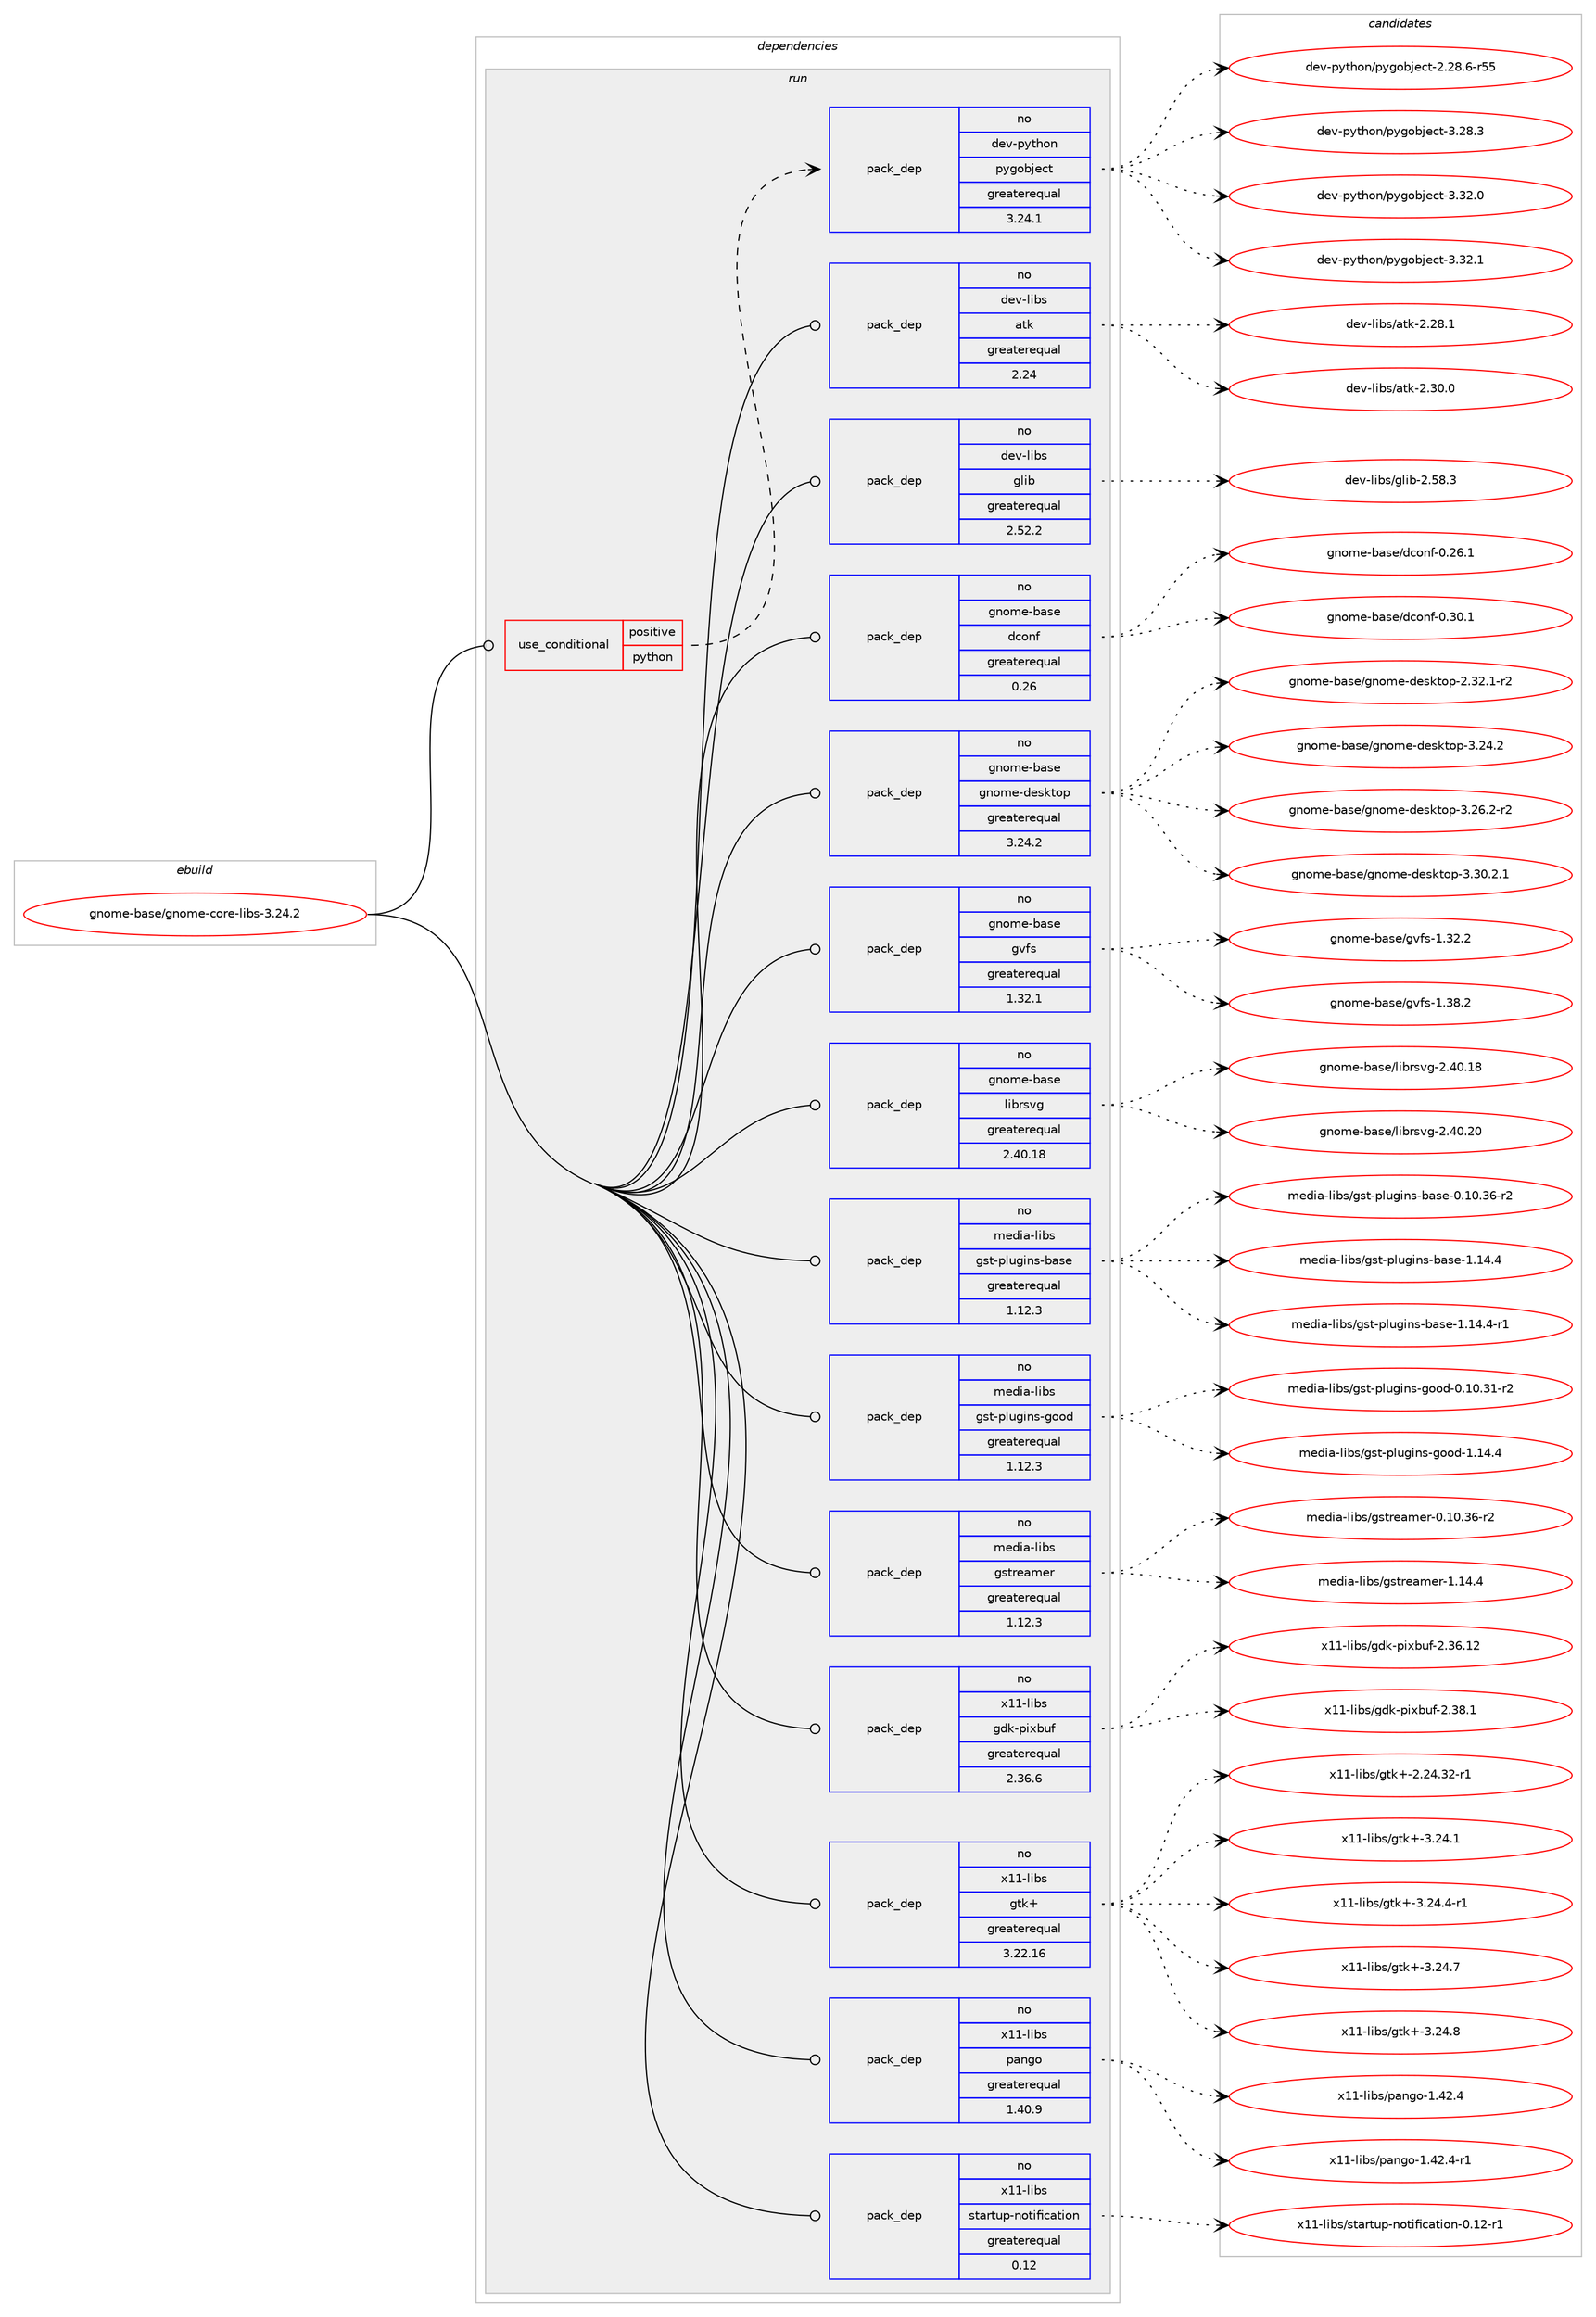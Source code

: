 digraph prolog {

# *************
# Graph options
# *************

newrank=true;
concentrate=true;
compound=true;
graph [rankdir=LR,fontname=Helvetica,fontsize=10,ranksep=1.5];#, ranksep=2.5, nodesep=0.2];
edge  [arrowhead=vee];
node  [fontname=Helvetica,fontsize=10];

# **********
# The ebuild
# **********

subgraph cluster_leftcol {
color=gray;
rank=same;
label=<<i>ebuild</i>>;
id [label="gnome-base/gnome-core-libs-3.24.2", color=red, width=4, href="../gnome-base/gnome-core-libs-3.24.2.svg"];
}

# ****************
# The dependencies
# ****************

subgraph cluster_midcol {
color=gray;
label=<<i>dependencies</i>>;
subgraph cluster_compile {
fillcolor="#eeeeee";
style=filled;
label=<<i>compile</i>>;
}
subgraph cluster_compileandrun {
fillcolor="#eeeeee";
style=filled;
label=<<i>compile and run</i>>;
}
subgraph cluster_run {
fillcolor="#eeeeee";
style=filled;
label=<<i>run</i>>;
subgraph cond44 {
dependency712 [label=<<TABLE BORDER="0" CELLBORDER="1" CELLSPACING="0" CELLPADDING="4"><TR><TD ROWSPAN="3" CELLPADDING="10">use_conditional</TD></TR><TR><TD>positive</TD></TR><TR><TD>python</TD></TR></TABLE>>, shape=none, color=red];
subgraph pack662 {
dependency713 [label=<<TABLE BORDER="0" CELLBORDER="1" CELLSPACING="0" CELLPADDING="4" WIDTH="220"><TR><TD ROWSPAN="6" CELLPADDING="30">pack_dep</TD></TR><TR><TD WIDTH="110">no</TD></TR><TR><TD>dev-python</TD></TR><TR><TD>pygobject</TD></TR><TR><TD>greaterequal</TD></TR><TR><TD>3.24.1</TD></TR></TABLE>>, shape=none, color=blue];
}
dependency712:e -> dependency713:w [weight=20,style="dashed",arrowhead="vee"];
}
id:e -> dependency712:w [weight=20,style="solid",arrowhead="odot"];
subgraph pack663 {
dependency714 [label=<<TABLE BORDER="0" CELLBORDER="1" CELLSPACING="0" CELLPADDING="4" WIDTH="220"><TR><TD ROWSPAN="6" CELLPADDING="30">pack_dep</TD></TR><TR><TD WIDTH="110">no</TD></TR><TR><TD>dev-libs</TD></TR><TR><TD>atk</TD></TR><TR><TD>greaterequal</TD></TR><TR><TD>2.24</TD></TR></TABLE>>, shape=none, color=blue];
}
id:e -> dependency714:w [weight=20,style="solid",arrowhead="odot"];
subgraph pack664 {
dependency715 [label=<<TABLE BORDER="0" CELLBORDER="1" CELLSPACING="0" CELLPADDING="4" WIDTH="220"><TR><TD ROWSPAN="6" CELLPADDING="30">pack_dep</TD></TR><TR><TD WIDTH="110">no</TD></TR><TR><TD>dev-libs</TD></TR><TR><TD>glib</TD></TR><TR><TD>greaterequal</TD></TR><TR><TD>2.52.2</TD></TR></TABLE>>, shape=none, color=blue];
}
id:e -> dependency715:w [weight=20,style="solid",arrowhead="odot"];
subgraph pack665 {
dependency716 [label=<<TABLE BORDER="0" CELLBORDER="1" CELLSPACING="0" CELLPADDING="4" WIDTH="220"><TR><TD ROWSPAN="6" CELLPADDING="30">pack_dep</TD></TR><TR><TD WIDTH="110">no</TD></TR><TR><TD>gnome-base</TD></TR><TR><TD>dconf</TD></TR><TR><TD>greaterequal</TD></TR><TR><TD>0.26</TD></TR></TABLE>>, shape=none, color=blue];
}
id:e -> dependency716:w [weight=20,style="solid",arrowhead="odot"];
subgraph pack666 {
dependency717 [label=<<TABLE BORDER="0" CELLBORDER="1" CELLSPACING="0" CELLPADDING="4" WIDTH="220"><TR><TD ROWSPAN="6" CELLPADDING="30">pack_dep</TD></TR><TR><TD WIDTH="110">no</TD></TR><TR><TD>gnome-base</TD></TR><TR><TD>gnome-desktop</TD></TR><TR><TD>greaterequal</TD></TR><TR><TD>3.24.2</TD></TR></TABLE>>, shape=none, color=blue];
}
id:e -> dependency717:w [weight=20,style="solid",arrowhead="odot"];
subgraph pack667 {
dependency718 [label=<<TABLE BORDER="0" CELLBORDER="1" CELLSPACING="0" CELLPADDING="4" WIDTH="220"><TR><TD ROWSPAN="6" CELLPADDING="30">pack_dep</TD></TR><TR><TD WIDTH="110">no</TD></TR><TR><TD>gnome-base</TD></TR><TR><TD>gvfs</TD></TR><TR><TD>greaterequal</TD></TR><TR><TD>1.32.1</TD></TR></TABLE>>, shape=none, color=blue];
}
id:e -> dependency718:w [weight=20,style="solid",arrowhead="odot"];
subgraph pack668 {
dependency719 [label=<<TABLE BORDER="0" CELLBORDER="1" CELLSPACING="0" CELLPADDING="4" WIDTH="220"><TR><TD ROWSPAN="6" CELLPADDING="30">pack_dep</TD></TR><TR><TD WIDTH="110">no</TD></TR><TR><TD>gnome-base</TD></TR><TR><TD>librsvg</TD></TR><TR><TD>greaterequal</TD></TR><TR><TD>2.40.18</TD></TR></TABLE>>, shape=none, color=blue];
}
id:e -> dependency719:w [weight=20,style="solid",arrowhead="odot"];
subgraph pack669 {
dependency720 [label=<<TABLE BORDER="0" CELLBORDER="1" CELLSPACING="0" CELLPADDING="4" WIDTH="220"><TR><TD ROWSPAN="6" CELLPADDING="30">pack_dep</TD></TR><TR><TD WIDTH="110">no</TD></TR><TR><TD>media-libs</TD></TR><TR><TD>gst-plugins-base</TD></TR><TR><TD>greaterequal</TD></TR><TR><TD>1.12.3</TD></TR></TABLE>>, shape=none, color=blue];
}
id:e -> dependency720:w [weight=20,style="solid",arrowhead="odot"];
subgraph pack670 {
dependency721 [label=<<TABLE BORDER="0" CELLBORDER="1" CELLSPACING="0" CELLPADDING="4" WIDTH="220"><TR><TD ROWSPAN="6" CELLPADDING="30">pack_dep</TD></TR><TR><TD WIDTH="110">no</TD></TR><TR><TD>media-libs</TD></TR><TR><TD>gst-plugins-good</TD></TR><TR><TD>greaterequal</TD></TR><TR><TD>1.12.3</TD></TR></TABLE>>, shape=none, color=blue];
}
id:e -> dependency721:w [weight=20,style="solid",arrowhead="odot"];
subgraph pack671 {
dependency722 [label=<<TABLE BORDER="0" CELLBORDER="1" CELLSPACING="0" CELLPADDING="4" WIDTH="220"><TR><TD ROWSPAN="6" CELLPADDING="30">pack_dep</TD></TR><TR><TD WIDTH="110">no</TD></TR><TR><TD>media-libs</TD></TR><TR><TD>gstreamer</TD></TR><TR><TD>greaterequal</TD></TR><TR><TD>1.12.3</TD></TR></TABLE>>, shape=none, color=blue];
}
id:e -> dependency722:w [weight=20,style="solid",arrowhead="odot"];
subgraph pack672 {
dependency723 [label=<<TABLE BORDER="0" CELLBORDER="1" CELLSPACING="0" CELLPADDING="4" WIDTH="220"><TR><TD ROWSPAN="6" CELLPADDING="30">pack_dep</TD></TR><TR><TD WIDTH="110">no</TD></TR><TR><TD>x11-libs</TD></TR><TR><TD>gdk-pixbuf</TD></TR><TR><TD>greaterequal</TD></TR><TR><TD>2.36.6</TD></TR></TABLE>>, shape=none, color=blue];
}
id:e -> dependency723:w [weight=20,style="solid",arrowhead="odot"];
subgraph pack673 {
dependency724 [label=<<TABLE BORDER="0" CELLBORDER="1" CELLSPACING="0" CELLPADDING="4" WIDTH="220"><TR><TD ROWSPAN="6" CELLPADDING="30">pack_dep</TD></TR><TR><TD WIDTH="110">no</TD></TR><TR><TD>x11-libs</TD></TR><TR><TD>gtk+</TD></TR><TR><TD>greaterequal</TD></TR><TR><TD>3.22.16</TD></TR></TABLE>>, shape=none, color=blue];
}
id:e -> dependency724:w [weight=20,style="solid",arrowhead="odot"];
subgraph pack674 {
dependency725 [label=<<TABLE BORDER="0" CELLBORDER="1" CELLSPACING="0" CELLPADDING="4" WIDTH="220"><TR><TD ROWSPAN="6" CELLPADDING="30">pack_dep</TD></TR><TR><TD WIDTH="110">no</TD></TR><TR><TD>x11-libs</TD></TR><TR><TD>pango</TD></TR><TR><TD>greaterequal</TD></TR><TR><TD>1.40.9</TD></TR></TABLE>>, shape=none, color=blue];
}
id:e -> dependency725:w [weight=20,style="solid",arrowhead="odot"];
subgraph pack675 {
dependency726 [label=<<TABLE BORDER="0" CELLBORDER="1" CELLSPACING="0" CELLPADDING="4" WIDTH="220"><TR><TD ROWSPAN="6" CELLPADDING="30">pack_dep</TD></TR><TR><TD WIDTH="110">no</TD></TR><TR><TD>x11-libs</TD></TR><TR><TD>startup-notification</TD></TR><TR><TD>greaterequal</TD></TR><TR><TD>0.12</TD></TR></TABLE>>, shape=none, color=blue];
}
id:e -> dependency726:w [weight=20,style="solid",arrowhead="odot"];
}
}

# **************
# The candidates
# **************

subgraph cluster_choices {
rank=same;
color=gray;
label=<<i>candidates</i>>;

subgraph choice662 {
color=black;
nodesep=1;
choice1001011184511212111610411111047112121103111981061019911645504650564654451145353 [label="dev-python/pygobject-2.28.6-r55", color=red, width=4,href="../dev-python/pygobject-2.28.6-r55.svg"];
choice1001011184511212111610411111047112121103111981061019911645514650564651 [label="dev-python/pygobject-3.28.3", color=red, width=4,href="../dev-python/pygobject-3.28.3.svg"];
choice1001011184511212111610411111047112121103111981061019911645514651504648 [label="dev-python/pygobject-3.32.0", color=red, width=4,href="../dev-python/pygobject-3.32.0.svg"];
choice1001011184511212111610411111047112121103111981061019911645514651504649 [label="dev-python/pygobject-3.32.1", color=red, width=4,href="../dev-python/pygobject-3.32.1.svg"];
dependency713:e -> choice1001011184511212111610411111047112121103111981061019911645504650564654451145353:w [style=dotted,weight="100"];
dependency713:e -> choice1001011184511212111610411111047112121103111981061019911645514650564651:w [style=dotted,weight="100"];
dependency713:e -> choice1001011184511212111610411111047112121103111981061019911645514651504648:w [style=dotted,weight="100"];
dependency713:e -> choice1001011184511212111610411111047112121103111981061019911645514651504649:w [style=dotted,weight="100"];
}
subgraph choice663 {
color=black;
nodesep=1;
choice1001011184510810598115479711610745504650564649 [label="dev-libs/atk-2.28.1", color=red, width=4,href="../dev-libs/atk-2.28.1.svg"];
choice1001011184510810598115479711610745504651484648 [label="dev-libs/atk-2.30.0", color=red, width=4,href="../dev-libs/atk-2.30.0.svg"];
dependency714:e -> choice1001011184510810598115479711610745504650564649:w [style=dotted,weight="100"];
dependency714:e -> choice1001011184510810598115479711610745504651484648:w [style=dotted,weight="100"];
}
subgraph choice664 {
color=black;
nodesep=1;
choice1001011184510810598115471031081059845504653564651 [label="dev-libs/glib-2.58.3", color=red, width=4,href="../dev-libs/glib-2.58.3.svg"];
dependency715:e -> choice1001011184510810598115471031081059845504653564651:w [style=dotted,weight="100"];
}
subgraph choice665 {
color=black;
nodesep=1;
choice103110111109101459897115101471009911111010245484650544649 [label="gnome-base/dconf-0.26.1", color=red, width=4,href="../gnome-base/dconf-0.26.1.svg"];
choice103110111109101459897115101471009911111010245484651484649 [label="gnome-base/dconf-0.30.1", color=red, width=4,href="../gnome-base/dconf-0.30.1.svg"];
dependency716:e -> choice103110111109101459897115101471009911111010245484650544649:w [style=dotted,weight="100"];
dependency716:e -> choice103110111109101459897115101471009911111010245484651484649:w [style=dotted,weight="100"];
}
subgraph choice666 {
color=black;
nodesep=1;
choice1031101111091014598971151014710311011110910145100101115107116111112455046515046494511450 [label="gnome-base/gnome-desktop-2.32.1-r2", color=red, width=4,href="../gnome-base/gnome-desktop-2.32.1-r2.svg"];
choice103110111109101459897115101471031101111091014510010111510711611111245514650524650 [label="gnome-base/gnome-desktop-3.24.2", color=red, width=4,href="../gnome-base/gnome-desktop-3.24.2.svg"];
choice1031101111091014598971151014710311011110910145100101115107116111112455146505446504511450 [label="gnome-base/gnome-desktop-3.26.2-r2", color=red, width=4,href="../gnome-base/gnome-desktop-3.26.2-r2.svg"];
choice1031101111091014598971151014710311011110910145100101115107116111112455146514846504649 [label="gnome-base/gnome-desktop-3.30.2.1", color=red, width=4,href="../gnome-base/gnome-desktop-3.30.2.1.svg"];
dependency717:e -> choice1031101111091014598971151014710311011110910145100101115107116111112455046515046494511450:w [style=dotted,weight="100"];
dependency717:e -> choice103110111109101459897115101471031101111091014510010111510711611111245514650524650:w [style=dotted,weight="100"];
dependency717:e -> choice1031101111091014598971151014710311011110910145100101115107116111112455146505446504511450:w [style=dotted,weight="100"];
dependency717:e -> choice1031101111091014598971151014710311011110910145100101115107116111112455146514846504649:w [style=dotted,weight="100"];
}
subgraph choice667 {
color=black;
nodesep=1;
choice1031101111091014598971151014710311810211545494651504650 [label="gnome-base/gvfs-1.32.2", color=red, width=4,href="../gnome-base/gvfs-1.32.2.svg"];
choice1031101111091014598971151014710311810211545494651564650 [label="gnome-base/gvfs-1.38.2", color=red, width=4,href="../gnome-base/gvfs-1.38.2.svg"];
dependency718:e -> choice1031101111091014598971151014710311810211545494651504650:w [style=dotted,weight="100"];
dependency718:e -> choice1031101111091014598971151014710311810211545494651564650:w [style=dotted,weight="100"];
}
subgraph choice668 {
color=black;
nodesep=1;
choice10311011110910145989711510147108105981141151181034550465248464956 [label="gnome-base/librsvg-2.40.18", color=red, width=4,href="../gnome-base/librsvg-2.40.18.svg"];
choice10311011110910145989711510147108105981141151181034550465248465048 [label="gnome-base/librsvg-2.40.20", color=red, width=4,href="../gnome-base/librsvg-2.40.20.svg"];
dependency719:e -> choice10311011110910145989711510147108105981141151181034550465248464956:w [style=dotted,weight="100"];
dependency719:e -> choice10311011110910145989711510147108105981141151181034550465248465048:w [style=dotted,weight="100"];
}
subgraph choice669 {
color=black;
nodesep=1;
choice109101100105974510810598115471031151164511210811710310511011545989711510145484649484651544511450 [label="media-libs/gst-plugins-base-0.10.36-r2", color=red, width=4,href="../media-libs/gst-plugins-base-0.10.36-r2.svg"];
choice109101100105974510810598115471031151164511210811710310511011545989711510145494649524652 [label="media-libs/gst-plugins-base-1.14.4", color=red, width=4,href="../media-libs/gst-plugins-base-1.14.4.svg"];
choice1091011001059745108105981154710311511645112108117103105110115459897115101454946495246524511449 [label="media-libs/gst-plugins-base-1.14.4-r1", color=red, width=4,href="../media-libs/gst-plugins-base-1.14.4-r1.svg"];
dependency720:e -> choice109101100105974510810598115471031151164511210811710310511011545989711510145484649484651544511450:w [style=dotted,weight="100"];
dependency720:e -> choice109101100105974510810598115471031151164511210811710310511011545989711510145494649524652:w [style=dotted,weight="100"];
dependency720:e -> choice1091011001059745108105981154710311511645112108117103105110115459897115101454946495246524511449:w [style=dotted,weight="100"];
}
subgraph choice670 {
color=black;
nodesep=1;
choice10910110010597451081059811547103115116451121081171031051101154510311111110045484649484651494511450 [label="media-libs/gst-plugins-good-0.10.31-r2", color=red, width=4,href="../media-libs/gst-plugins-good-0.10.31-r2.svg"];
choice10910110010597451081059811547103115116451121081171031051101154510311111110045494649524652 [label="media-libs/gst-plugins-good-1.14.4", color=red, width=4,href="../media-libs/gst-plugins-good-1.14.4.svg"];
dependency721:e -> choice10910110010597451081059811547103115116451121081171031051101154510311111110045484649484651494511450:w [style=dotted,weight="100"];
dependency721:e -> choice10910110010597451081059811547103115116451121081171031051101154510311111110045494649524652:w [style=dotted,weight="100"];
}
subgraph choice671 {
color=black;
nodesep=1;
choice109101100105974510810598115471031151161141019710910111445484649484651544511450 [label="media-libs/gstreamer-0.10.36-r2", color=red, width=4,href="../media-libs/gstreamer-0.10.36-r2.svg"];
choice109101100105974510810598115471031151161141019710910111445494649524652 [label="media-libs/gstreamer-1.14.4", color=red, width=4,href="../media-libs/gstreamer-1.14.4.svg"];
dependency722:e -> choice109101100105974510810598115471031151161141019710910111445484649484651544511450:w [style=dotted,weight="100"];
dependency722:e -> choice109101100105974510810598115471031151161141019710910111445494649524652:w [style=dotted,weight="100"];
}
subgraph choice672 {
color=black;
nodesep=1;
choice120494945108105981154710310010745112105120981171024550465154464950 [label="x11-libs/gdk-pixbuf-2.36.12", color=red, width=4,href="../x11-libs/gdk-pixbuf-2.36.12.svg"];
choice1204949451081059811547103100107451121051209811710245504651564649 [label="x11-libs/gdk-pixbuf-2.38.1", color=red, width=4,href="../x11-libs/gdk-pixbuf-2.38.1.svg"];
dependency723:e -> choice120494945108105981154710310010745112105120981171024550465154464950:w [style=dotted,weight="100"];
dependency723:e -> choice1204949451081059811547103100107451121051209811710245504651564649:w [style=dotted,weight="100"];
}
subgraph choice673 {
color=black;
nodesep=1;
choice12049494510810598115471031161074345504650524651504511449 [label="x11-libs/gtk+-2.24.32-r1", color=red, width=4,href="../x11-libs/gtk+-2.24.32-r1.svg"];
choice12049494510810598115471031161074345514650524649 [label="x11-libs/gtk+-3.24.1", color=red, width=4,href="../x11-libs/gtk+-3.24.1.svg"];
choice120494945108105981154710311610743455146505246524511449 [label="x11-libs/gtk+-3.24.4-r1", color=red, width=4,href="../x11-libs/gtk+-3.24.4-r1.svg"];
choice12049494510810598115471031161074345514650524655 [label="x11-libs/gtk+-3.24.7", color=red, width=4,href="../x11-libs/gtk+-3.24.7.svg"];
choice12049494510810598115471031161074345514650524656 [label="x11-libs/gtk+-3.24.8", color=red, width=4,href="../x11-libs/gtk+-3.24.8.svg"];
dependency724:e -> choice12049494510810598115471031161074345504650524651504511449:w [style=dotted,weight="100"];
dependency724:e -> choice12049494510810598115471031161074345514650524649:w [style=dotted,weight="100"];
dependency724:e -> choice120494945108105981154710311610743455146505246524511449:w [style=dotted,weight="100"];
dependency724:e -> choice12049494510810598115471031161074345514650524655:w [style=dotted,weight="100"];
dependency724:e -> choice12049494510810598115471031161074345514650524656:w [style=dotted,weight="100"];
}
subgraph choice674 {
color=black;
nodesep=1;
choice12049494510810598115471129711010311145494652504652 [label="x11-libs/pango-1.42.4", color=red, width=4,href="../x11-libs/pango-1.42.4.svg"];
choice120494945108105981154711297110103111454946525046524511449 [label="x11-libs/pango-1.42.4-r1", color=red, width=4,href="../x11-libs/pango-1.42.4-r1.svg"];
dependency725:e -> choice12049494510810598115471129711010311145494652504652:w [style=dotted,weight="100"];
dependency725:e -> choice120494945108105981154711297110103111454946525046524511449:w [style=dotted,weight="100"];
}
subgraph choice675 {
color=black;
nodesep=1;
choice12049494510810598115471151169711411611711245110111116105102105999711610511111045484649504511449 [label="x11-libs/startup-notification-0.12-r1", color=red, width=4,href="../x11-libs/startup-notification-0.12-r1.svg"];
dependency726:e -> choice12049494510810598115471151169711411611711245110111116105102105999711610511111045484649504511449:w [style=dotted,weight="100"];
}
}

}
